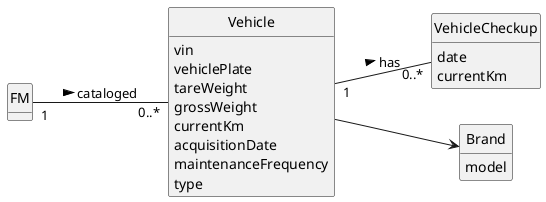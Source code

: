 @startuml
skinparam monochrome true
skinparam packageStyle rectangle
skinparam shadowing false

skinparam classAttributeIconSize 0
left to right direction

hide circle
hide methods

class FM {
}

class VehicleCheckup {
    date
    currentKm
}

class Vehicle {
vin
vehiclePlate
tareWeight
grossWeight
currentKm
acquisitionDate
maintenanceFrequency
type
}

class Brand {
model
}


Vehicle --> Brand
FM "1" -- "0..*" Vehicle : cataloged >
Vehicle "1" -- "0..*" VehicleCheckup : has >
@enduml
